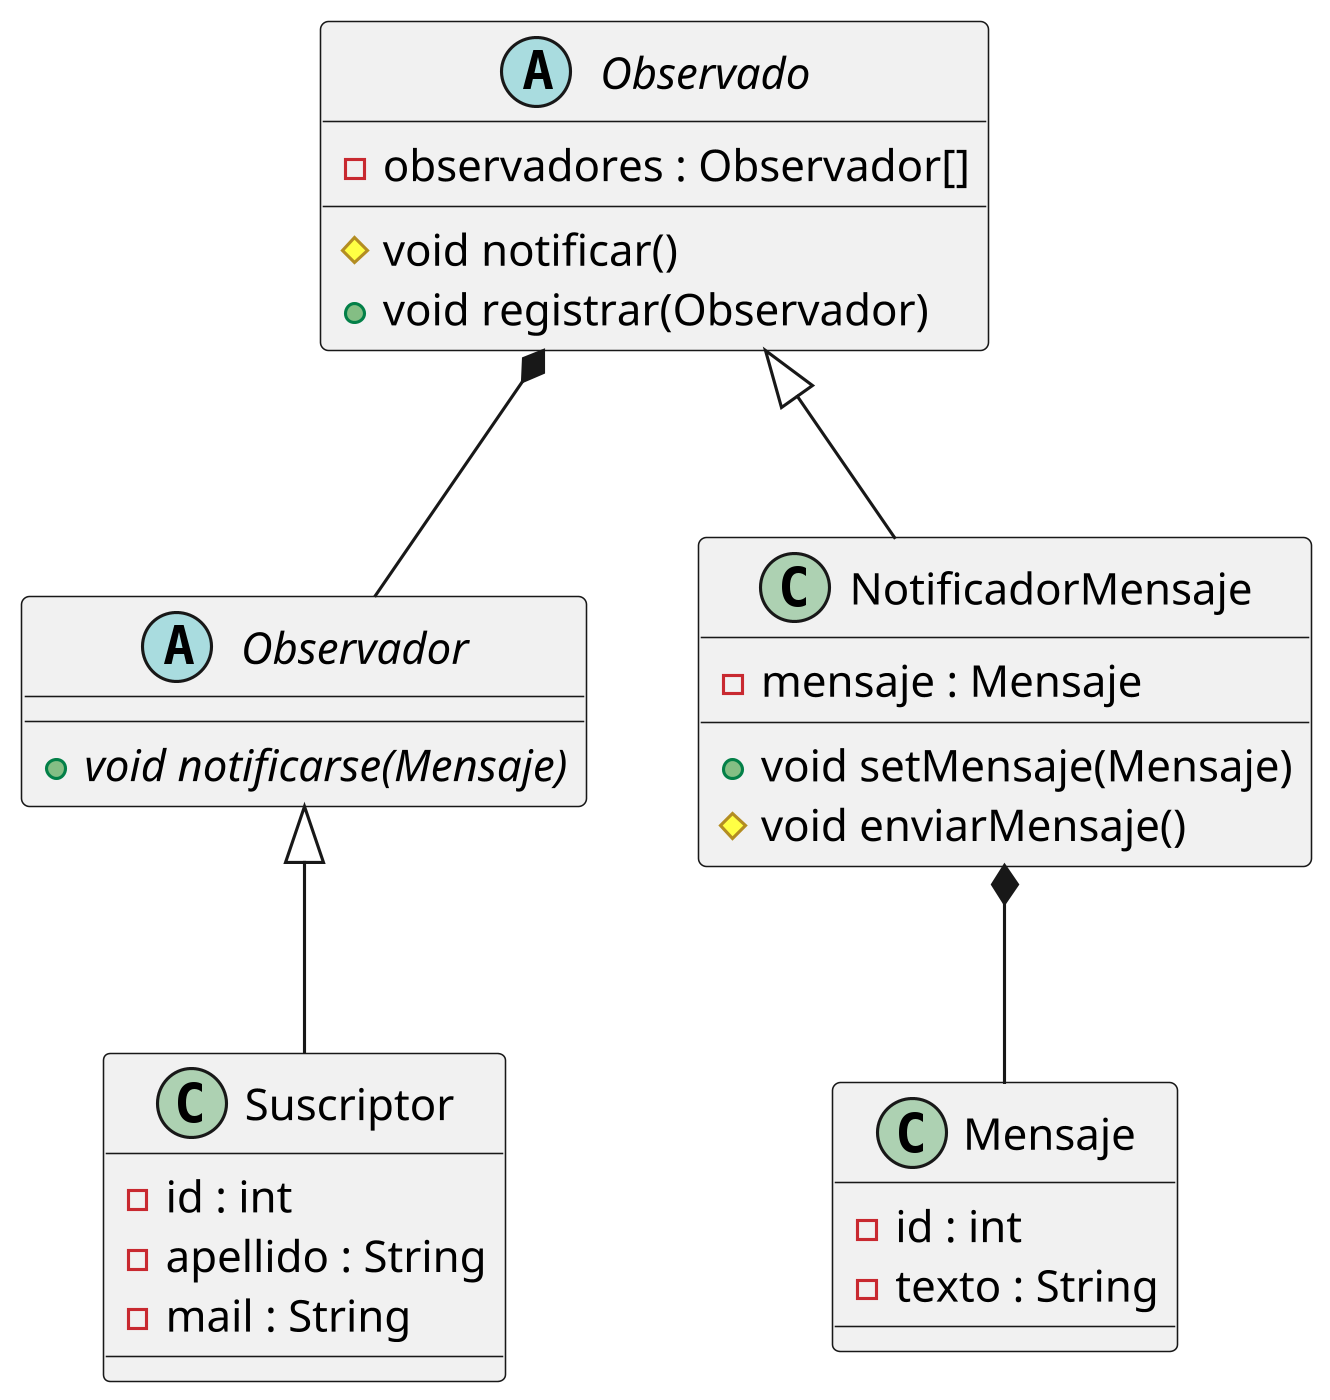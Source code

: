 @startuml observer

skinparam dpi 300

abstract class Observado {
    - observadores : Observador[]
    # void notificar()
    + void registrar(Observador)
}

abstract class Observador {
    + {abstract} void notificarse(Mensaje)
}

class NotificadorMensaje {
    - mensaje : Mensaje
    
    + void setMensaje(Mensaje)
    # void enviarMensaje()
}

class Mensaje{
    - id : int
    - texto : String
}

class Suscriptor {
    - id : int
    - apellido : String
    - mail : String
}

Observado <|-- NotificadorMensaje
Observado *-- Observador
NotificadorMensaje *-- Mensaje
Observador <|-- Suscriptor

@enduml